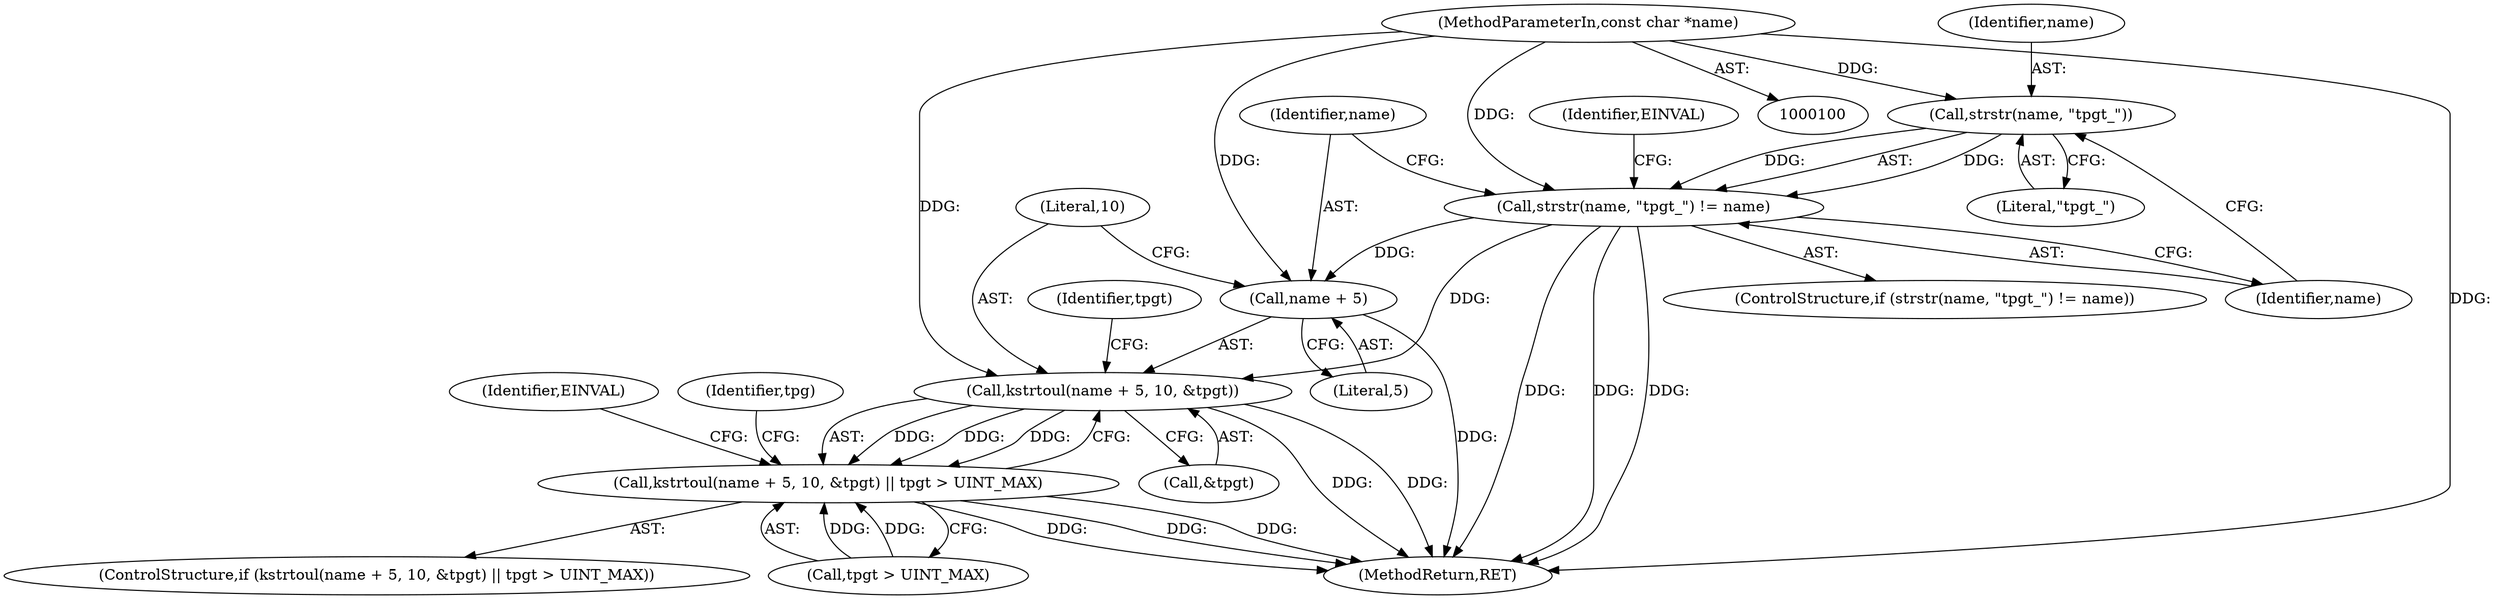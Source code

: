 digraph "0_linux_59c816c1f24df0204e01851431d3bab3eb76719c@API" {
"1000110" [label="(Call,strstr(name, \"tpgt_\"))"];
"1000103" [label="(MethodParameterIn,const char *name)"];
"1000109" [label="(Call,strstr(name, \"tpgt_\") != name)"];
"1000120" [label="(Call,kstrtoul(name + 5, 10, &tpgt))"];
"1000119" [label="(Call,kstrtoul(name + 5, 10, &tpgt) || tpgt > UINT_MAX)"];
"1000121" [label="(Call,name + 5)"];
"1000109" [label="(Call,strstr(name, \"tpgt_\") != name)"];
"1000120" [label="(Call,kstrtoul(name + 5, 10, &tpgt))"];
"1000103" [label="(MethodParameterIn,const char *name)"];
"1000127" [label="(Call,tpgt > UINT_MAX)"];
"1000123" [label="(Literal,5)"];
"1000108" [label="(ControlStructure,if (strstr(name, \"tpgt_\") != name))"];
"1000111" [label="(Identifier,name)"];
"1000133" [label="(Identifier,EINVAL)"];
"1000125" [label="(Call,&tpgt)"];
"1000135" [label="(Identifier,tpg)"];
"1000112" [label="(Literal,\"tpgt_\")"];
"1000119" [label="(Call,kstrtoul(name + 5, 10, &tpgt) || tpgt > UINT_MAX)"];
"1000124" [label="(Literal,10)"];
"1000110" [label="(Call,strstr(name, \"tpgt_\"))"];
"1000113" [label="(Identifier,name)"];
"1000128" [label="(Identifier,tpgt)"];
"1000117" [label="(Identifier,EINVAL)"];
"1000211" [label="(MethodReturn,RET)"];
"1000122" [label="(Identifier,name)"];
"1000121" [label="(Call,name + 5)"];
"1000118" [label="(ControlStructure,if (kstrtoul(name + 5, 10, &tpgt) || tpgt > UINT_MAX))"];
"1000110" -> "1000109"  [label="AST: "];
"1000110" -> "1000112"  [label="CFG: "];
"1000111" -> "1000110"  [label="AST: "];
"1000112" -> "1000110"  [label="AST: "];
"1000113" -> "1000110"  [label="CFG: "];
"1000110" -> "1000109"  [label="DDG: "];
"1000110" -> "1000109"  [label="DDG: "];
"1000103" -> "1000110"  [label="DDG: "];
"1000103" -> "1000100"  [label="AST: "];
"1000103" -> "1000211"  [label="DDG: "];
"1000103" -> "1000109"  [label="DDG: "];
"1000103" -> "1000120"  [label="DDG: "];
"1000103" -> "1000121"  [label="DDG: "];
"1000109" -> "1000108"  [label="AST: "];
"1000109" -> "1000113"  [label="CFG: "];
"1000113" -> "1000109"  [label="AST: "];
"1000117" -> "1000109"  [label="CFG: "];
"1000122" -> "1000109"  [label="CFG: "];
"1000109" -> "1000211"  [label="DDG: "];
"1000109" -> "1000211"  [label="DDG: "];
"1000109" -> "1000211"  [label="DDG: "];
"1000109" -> "1000120"  [label="DDG: "];
"1000109" -> "1000121"  [label="DDG: "];
"1000120" -> "1000119"  [label="AST: "];
"1000120" -> "1000125"  [label="CFG: "];
"1000121" -> "1000120"  [label="AST: "];
"1000124" -> "1000120"  [label="AST: "];
"1000125" -> "1000120"  [label="AST: "];
"1000128" -> "1000120"  [label="CFG: "];
"1000119" -> "1000120"  [label="CFG: "];
"1000120" -> "1000211"  [label="DDG: "];
"1000120" -> "1000211"  [label="DDG: "];
"1000120" -> "1000119"  [label="DDG: "];
"1000120" -> "1000119"  [label="DDG: "];
"1000120" -> "1000119"  [label="DDG: "];
"1000119" -> "1000118"  [label="AST: "];
"1000119" -> "1000127"  [label="CFG: "];
"1000127" -> "1000119"  [label="AST: "];
"1000133" -> "1000119"  [label="CFG: "];
"1000135" -> "1000119"  [label="CFG: "];
"1000119" -> "1000211"  [label="DDG: "];
"1000119" -> "1000211"  [label="DDG: "];
"1000119" -> "1000211"  [label="DDG: "];
"1000127" -> "1000119"  [label="DDG: "];
"1000127" -> "1000119"  [label="DDG: "];
"1000121" -> "1000123"  [label="CFG: "];
"1000122" -> "1000121"  [label="AST: "];
"1000123" -> "1000121"  [label="AST: "];
"1000124" -> "1000121"  [label="CFG: "];
"1000121" -> "1000211"  [label="DDG: "];
}
